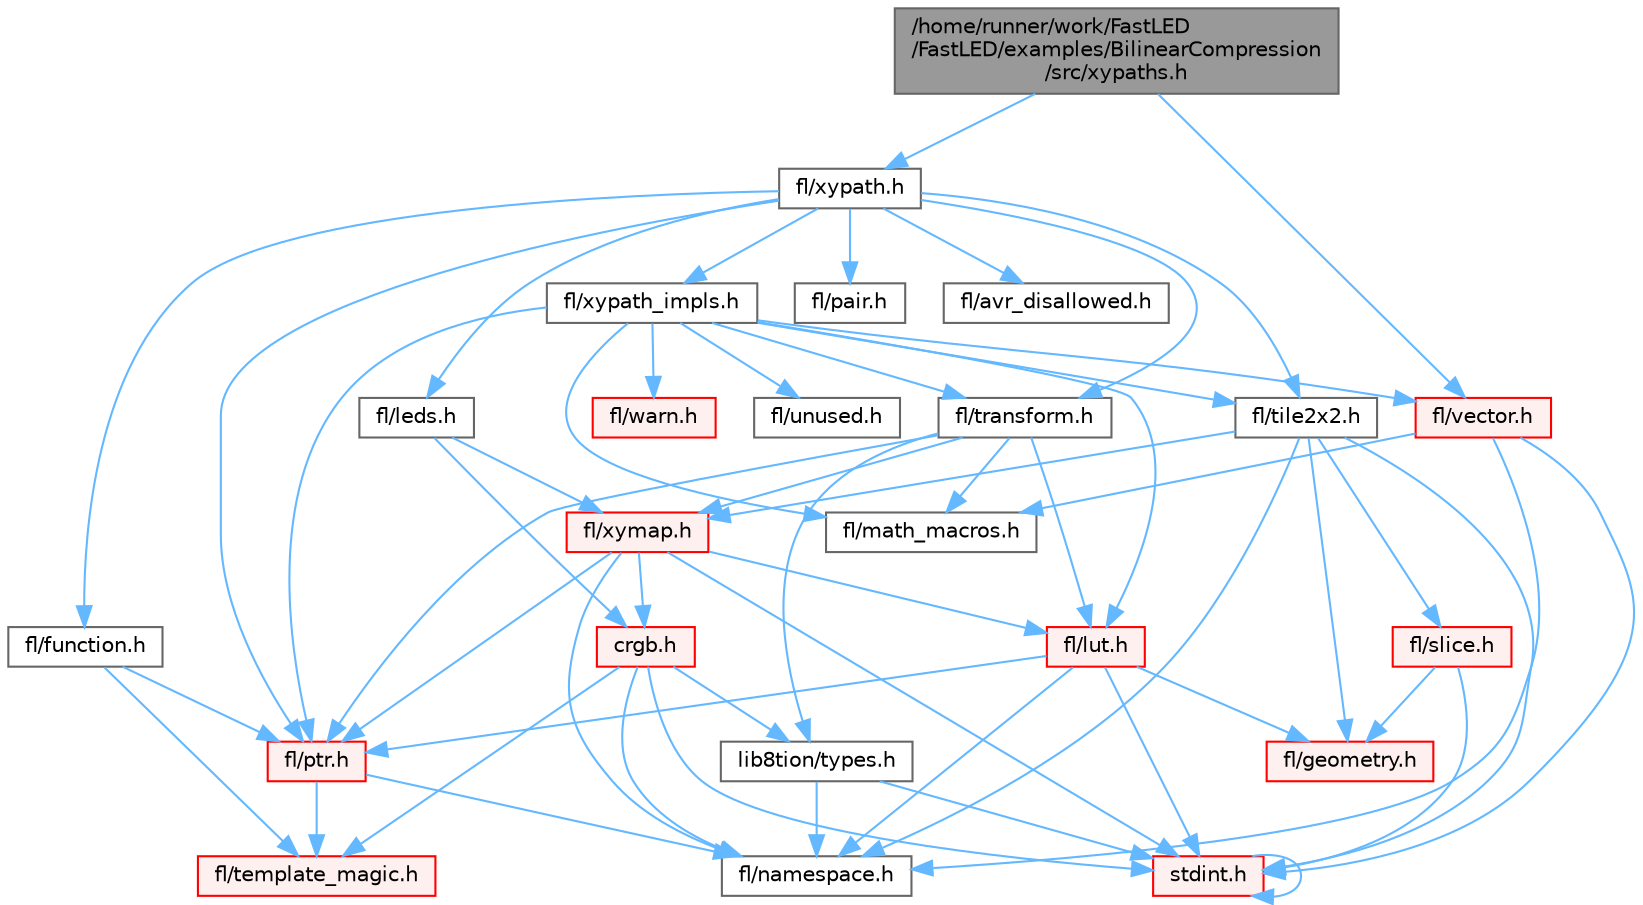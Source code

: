digraph "/home/runner/work/FastLED/FastLED/examples/BilinearCompression/src/xypaths.h"
{
 // INTERACTIVE_SVG=YES
 // LATEX_PDF_SIZE
  bgcolor="transparent";
  edge [fontname=Helvetica,fontsize=10,labelfontname=Helvetica,labelfontsize=10];
  node [fontname=Helvetica,fontsize=10,shape=box,height=0.2,width=0.4];
  Node1 [id="Node000001",label="/home/runner/work/FastLED\l/FastLED/examples/BilinearCompression\l/src/xypaths.h",height=0.2,width=0.4,color="gray40", fillcolor="grey60", style="filled", fontcolor="black",tooltip=" "];
  Node1 -> Node2 [id="edge1_Node000001_Node000002",color="steelblue1",style="solid",tooltip=" "];
  Node2 [id="Node000002",label="fl/xypath.h",height=0.2,width=0.4,color="grey40", fillcolor="white", style="filled",URL="$d5/df2/xypath_8h.html",tooltip=" "];
  Node2 -> Node3 [id="edge2_Node000002_Node000003",color="steelblue1",style="solid",tooltip=" "];
  Node3 [id="Node000003",label="fl/function.h",height=0.2,width=0.4,color="grey40", fillcolor="white", style="filled",URL="$dd/d67/function_8h.html",tooltip=" "];
  Node3 -> Node4 [id="edge3_Node000003_Node000004",color="steelblue1",style="solid",tooltip=" "];
  Node4 [id="Node000004",label="fl/ptr.h",height=0.2,width=0.4,color="red", fillcolor="#FFF0F0", style="filled",URL="$dd/d98/ptr_8h.html",tooltip=" "];
  Node4 -> Node6 [id="edge4_Node000004_Node000006",color="steelblue1",style="solid",tooltip=" "];
  Node6 [id="Node000006",label="fl/namespace.h",height=0.2,width=0.4,color="grey40", fillcolor="white", style="filled",URL="$df/d2a/namespace_8h.html",tooltip="Implements the FastLED namespace macros."];
  Node4 -> Node19 [id="edge5_Node000004_Node000019",color="steelblue1",style="solid",tooltip=" "];
  Node19 [id="Node000019",label="fl/template_magic.h",height=0.2,width=0.4,color="red", fillcolor="#FFF0F0", style="filled",URL="$d8/d0c/template__magic_8h.html",tooltip=" "];
  Node3 -> Node19 [id="edge6_Node000003_Node000019",color="steelblue1",style="solid",tooltip=" "];
  Node2 -> Node27 [id="edge7_Node000002_Node000027",color="steelblue1",style="solid",tooltip=" "];
  Node27 [id="Node000027",label="fl/leds.h",height=0.2,width=0.4,color="grey40", fillcolor="white", style="filled",URL="$da/d78/leds_8h.html",tooltip=" "];
  Node27 -> Node28 [id="edge8_Node000027_Node000028",color="steelblue1",style="solid",tooltip=" "];
  Node28 [id="Node000028",label="crgb.h",height=0.2,width=0.4,color="red", fillcolor="#FFF0F0", style="filled",URL="$db/dd1/crgb_8h.html",tooltip="Defines the red, green, and blue (RGB) pixel struct."];
  Node28 -> Node8 [id="edge9_Node000028_Node000008",color="steelblue1",style="solid",tooltip=" "];
  Node8 [id="Node000008",label="stdint.h",height=0.2,width=0.4,color="red", fillcolor="#FFF0F0", style="filled",URL="$df/dd8/stdint_8h.html",tooltip=" "];
  Node8 -> Node8 [id="edge10_Node000008_Node000008",color="steelblue1",style="solid",tooltip=" "];
  Node28 -> Node6 [id="edge11_Node000028_Node000006",color="steelblue1",style="solid",tooltip=" "];
  Node28 -> Node31 [id="edge12_Node000028_Node000031",color="steelblue1",style="solid",tooltip=" "];
  Node31 [id="Node000031",label="lib8tion/types.h",height=0.2,width=0.4,color="grey40", fillcolor="white", style="filled",URL="$d9/ddf/lib8tion_2types_8h.html",tooltip="Defines fractional types used for lib8tion functions."];
  Node31 -> Node8 [id="edge13_Node000031_Node000008",color="steelblue1",style="solid",tooltip=" "];
  Node31 -> Node6 [id="edge14_Node000031_Node000006",color="steelblue1",style="solid",tooltip=" "];
  Node28 -> Node19 [id="edge15_Node000028_Node000019",color="steelblue1",style="solid",tooltip=" "];
  Node27 -> Node32 [id="edge16_Node000027_Node000032",color="steelblue1",style="solid",tooltip=" "];
  Node32 [id="Node000032",label="fl/xymap.h",height=0.2,width=0.4,color="red", fillcolor="#FFF0F0", style="filled",URL="$da/d61/xymap_8h.html",tooltip=" "];
  Node32 -> Node8 [id="edge17_Node000032_Node000008",color="steelblue1",style="solid",tooltip=" "];
  Node32 -> Node28 [id="edge18_Node000032_Node000028",color="steelblue1",style="solid",tooltip=" "];
  Node32 -> Node33 [id="edge19_Node000032_Node000033",color="steelblue1",style="solid",tooltip=" "];
  Node33 [id="Node000033",label="fl/lut.h",height=0.2,width=0.4,color="red", fillcolor="#FFF0F0", style="filled",URL="$db/d54/lut_8h.html",tooltip=" "];
  Node33 -> Node4 [id="edge20_Node000033_Node000004",color="steelblue1",style="solid",tooltip=" "];
  Node33 -> Node8 [id="edge21_Node000033_Node000008",color="steelblue1",style="solid",tooltip=" "];
  Node33 -> Node13 [id="edge22_Node000033_Node000013",color="steelblue1",style="solid",tooltip=" "];
  Node13 [id="Node000013",label="fl/geometry.h",height=0.2,width=0.4,color="red", fillcolor="#FFF0F0", style="filled",URL="$d4/d67/geometry_8h.html",tooltip=" "];
  Node33 -> Node6 [id="edge23_Node000033_Node000006",color="steelblue1",style="solid",tooltip=" "];
  Node32 -> Node6 [id="edge24_Node000032_Node000006",color="steelblue1",style="solid",tooltip=" "];
  Node32 -> Node4 [id="edge25_Node000032_Node000004",color="steelblue1",style="solid",tooltip=" "];
  Node2 -> Node35 [id="edge26_Node000002_Node000035",color="steelblue1",style="solid",tooltip=" "];
  Node35 [id="Node000035",label="fl/pair.h",height=0.2,width=0.4,color="grey40", fillcolor="white", style="filled",URL="$d3/d41/pair_8h.html",tooltip=" "];
  Node2 -> Node4 [id="edge27_Node000002_Node000004",color="steelblue1",style="solid",tooltip=" "];
  Node2 -> Node36 [id="edge28_Node000002_Node000036",color="steelblue1",style="solid",tooltip=" "];
  Node36 [id="Node000036",label="fl/tile2x2.h",height=0.2,width=0.4,color="grey40", fillcolor="white", style="filled",URL="$d2/db4/tile2x2_8h.html",tooltip=" "];
  Node36 -> Node8 [id="edge29_Node000036_Node000008",color="steelblue1",style="solid",tooltip=" "];
  Node36 -> Node13 [id="edge30_Node000036_Node000013",color="steelblue1",style="solid",tooltip=" "];
  Node36 -> Node6 [id="edge31_Node000036_Node000006",color="steelblue1",style="solid",tooltip=" "];
  Node36 -> Node37 [id="edge32_Node000036_Node000037",color="steelblue1",style="solid",tooltip=" "];
  Node37 [id="Node000037",label="fl/slice.h",height=0.2,width=0.4,color="red", fillcolor="#FFF0F0", style="filled",URL="$d0/d48/slice_8h.html",tooltip=" "];
  Node37 -> Node8 [id="edge33_Node000037_Node000008",color="steelblue1",style="solid",tooltip=" "];
  Node37 -> Node13 [id="edge34_Node000037_Node000013",color="steelblue1",style="solid",tooltip=" "];
  Node36 -> Node32 [id="edge35_Node000036_Node000032",color="steelblue1",style="solid",tooltip=" "];
  Node2 -> Node38 [id="edge36_Node000002_Node000038",color="steelblue1",style="solid",tooltip=" "];
  Node38 [id="Node000038",label="fl/transform.h",height=0.2,width=0.4,color="grey40", fillcolor="white", style="filled",URL="$d2/d80/transform_8h.html",tooltip=" "];
  Node38 -> Node33 [id="edge37_Node000038_Node000033",color="steelblue1",style="solid",tooltip=" "];
  Node38 -> Node18 [id="edge38_Node000038_Node000018",color="steelblue1",style="solid",tooltip=" "];
  Node18 [id="Node000018",label="fl/math_macros.h",height=0.2,width=0.4,color="grey40", fillcolor="white", style="filled",URL="$d8/db8/math__macros_8h.html",tooltip=" "];
  Node38 -> Node4 [id="edge39_Node000038_Node000004",color="steelblue1",style="solid",tooltip=" "];
  Node38 -> Node32 [id="edge40_Node000038_Node000032",color="steelblue1",style="solid",tooltip=" "];
  Node38 -> Node31 [id="edge41_Node000038_Node000031",color="steelblue1",style="solid",tooltip=" "];
  Node2 -> Node39 [id="edge42_Node000002_Node000039",color="steelblue1",style="solid",tooltip=" "];
  Node39 [id="Node000039",label="fl/xypath_impls.h",height=0.2,width=0.4,color="grey40", fillcolor="white", style="filled",URL="$d8/d5f/xypath__impls_8h.html",tooltip=" "];
  Node39 -> Node33 [id="edge43_Node000039_Node000033",color="steelblue1",style="solid",tooltip=" "];
  Node39 -> Node18 [id="edge44_Node000039_Node000018",color="steelblue1",style="solid",tooltip=" "];
  Node39 -> Node4 [id="edge45_Node000039_Node000004",color="steelblue1",style="solid",tooltip=" "];
  Node39 -> Node36 [id="edge46_Node000039_Node000036",color="steelblue1",style="solid",tooltip=" "];
  Node39 -> Node38 [id="edge47_Node000039_Node000038",color="steelblue1",style="solid",tooltip=" "];
  Node39 -> Node25 [id="edge48_Node000039_Node000025",color="steelblue1",style="solid",tooltip=" "];
  Node25 [id="Node000025",label="fl/unused.h",height=0.2,width=0.4,color="grey40", fillcolor="white", style="filled",URL="$d8/d4b/unused_8h.html",tooltip=" "];
  Node39 -> Node21 [id="edge49_Node000039_Node000021",color="steelblue1",style="solid",tooltip=" "];
  Node21 [id="Node000021",label="fl/vector.h",height=0.2,width=0.4,color="red", fillcolor="#FFF0F0", style="filled",URL="$d6/d68/vector_8h.html",tooltip=" "];
  Node21 -> Node8 [id="edge50_Node000021_Node000008",color="steelblue1",style="solid",tooltip=" "];
  Node21 -> Node18 [id="edge51_Node000021_Node000018",color="steelblue1",style="solid",tooltip=" "];
  Node21 -> Node6 [id="edge52_Node000021_Node000006",color="steelblue1",style="solid",tooltip=" "];
  Node39 -> Node40 [id="edge53_Node000039_Node000040",color="steelblue1",style="solid",tooltip=" "];
  Node40 [id="Node000040",label="fl/warn.h",height=0.2,width=0.4,color="red", fillcolor="#FFF0F0", style="filled",URL="$de/d77/warn_8h.html",tooltip=" "];
  Node2 -> Node43 [id="edge54_Node000002_Node000043",color="steelblue1",style="solid",tooltip=" "];
  Node43 [id="Node000043",label="fl/avr_disallowed.h",height=0.2,width=0.4,color="grey40", fillcolor="white", style="filled",URL="$d5/dd1/avr__disallowed_8h.html",tooltip=" "];
  Node1 -> Node21 [id="edge55_Node000001_Node000021",color="steelblue1",style="solid",tooltip=" "];
}
